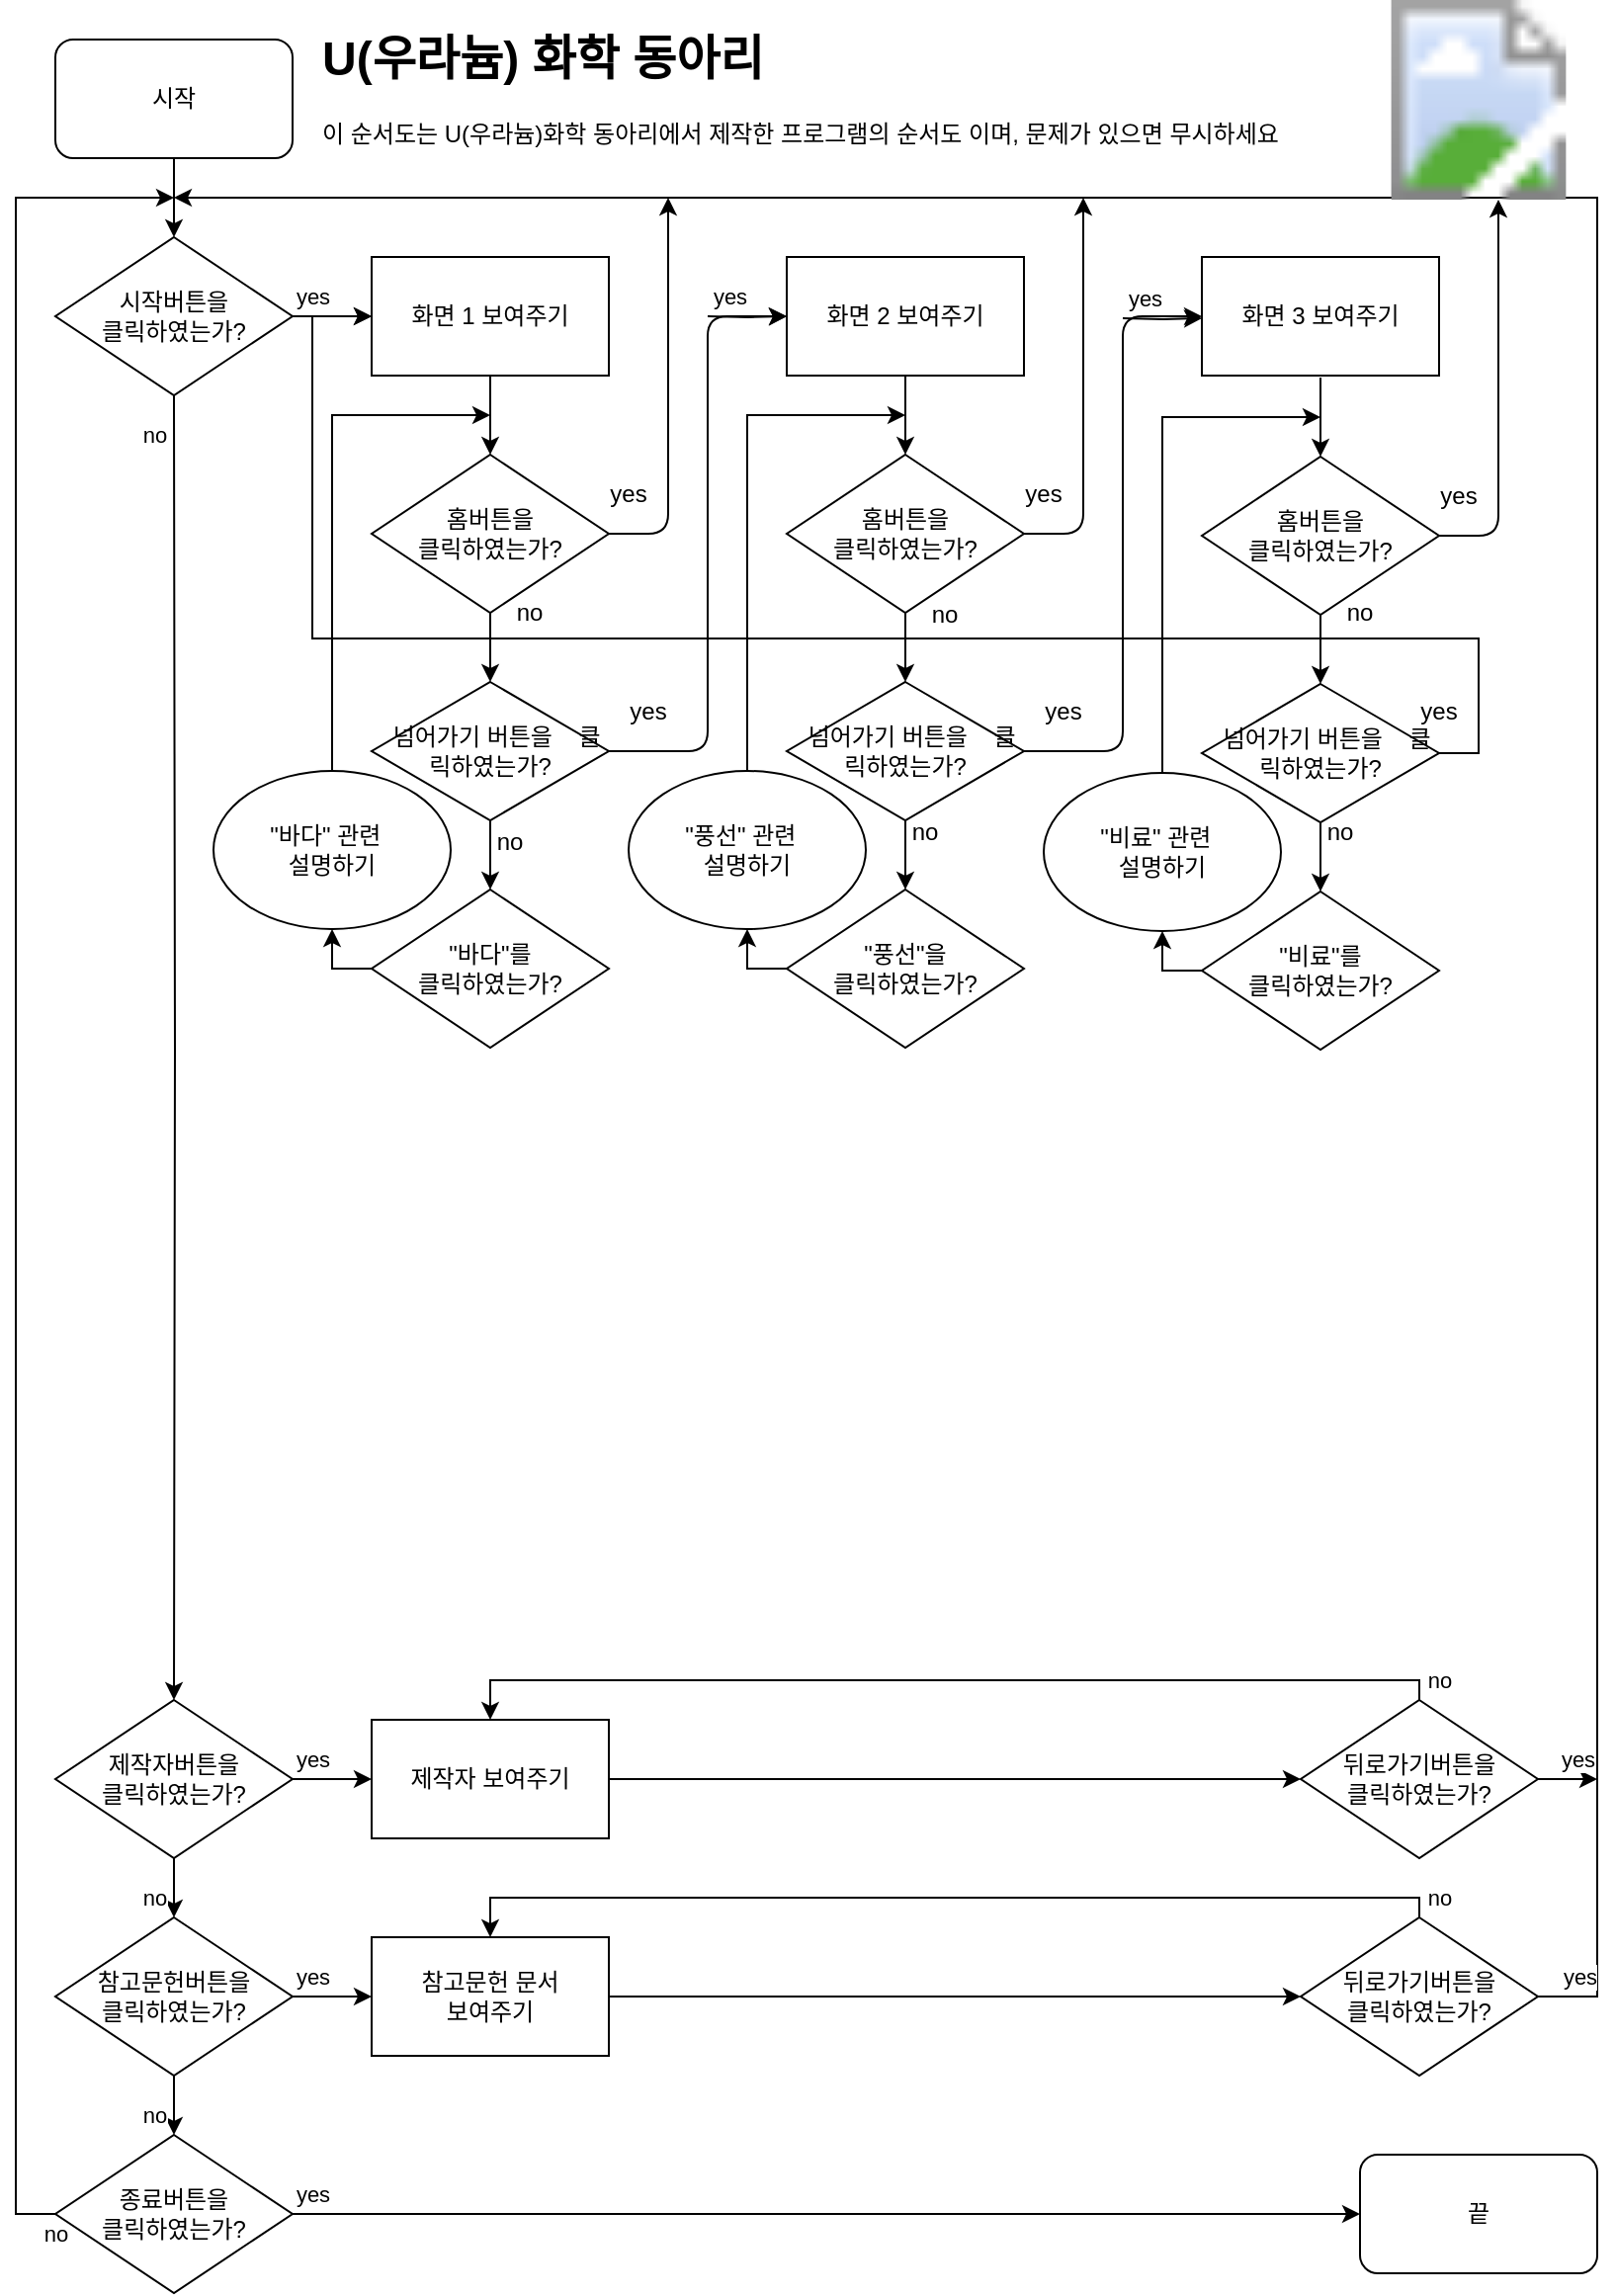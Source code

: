 <mxfile type="device" version="12.1.3" pages="1"><diagram name="Page-2" id="kQGQ4uH8GvvLK9f1g2TT"><mxGraphModel grid="1" shadow="0" math="0" pageHeight="1169" pageWidth="827" pageScale="1" page="1" fold="1" arrows="1" connect="1" tooltips="1" guides="1" gridSize="10" dy="556" dx="1024"><root><mxCell id="RVylFyUHIWJLCj3g-BGD-0" /><mxCell id="RVylFyUHIWJLCj3g-BGD-1" parent="RVylFyUHIWJLCj3g-BGD-0" /><mxCell id="FyN53RhaLU9EqQz4K_20-3" parent="RVylFyUHIWJLCj3g-BGD-1" edge="1" target="FyN53RhaLU9EqQz4K_20-1" source="FyN53RhaLU9EqQz4K_20-0" style="edgeStyle=orthogonalEdgeStyle;rounded=0;orthogonalLoop=1;jettySize=auto;html=1;exitX=0.5;exitY=1;exitDx=0;exitDy=0;entryX=0.5;entryY=0;entryDx=0;entryDy=0;"><mxGeometry as="geometry" relative="1" /></mxCell><mxCell value="시작" id="FyN53RhaLU9EqQz4K_20-0" parent="RVylFyUHIWJLCj3g-BGD-1" style="rounded=1;whiteSpace=wrap;html=1;" vertex="1"><mxGeometry as="geometry" height="60" width="120" y="20" x="30" /></mxCell><mxCell value="yes" id="FyN53RhaLU9EqQz4K_20-12" parent="RVylFyUHIWJLCj3g-BGD-1" edge="1" source="FyN53RhaLU9EqQz4K_20-1" style="edgeStyle=orthogonalEdgeStyle;rounded=0;orthogonalLoop=1;jettySize=auto;html=1;exitX=1;exitY=0.5;exitDx=0;exitDy=0;"><mxGeometry as="geometry" relative="1" y="10" x="-0.5"><mxPoint as="targetPoint" y="160" x="190" /><mxPoint as="offset" /></mxGeometry></mxCell><mxCell value="시작버튼을 &lt;br&gt;클릭하였는가?" id="FyN53RhaLU9EqQz4K_20-1" parent="RVylFyUHIWJLCj3g-BGD-1" style="rhombus;whiteSpace=wrap;html=1;" vertex="1"><mxGeometry as="geometry" height="80" width="120" y="120" x="30" /></mxCell><mxCell value="no" id="FyN53RhaLU9EqQz4K_20-4" parent="RVylFyUHIWJLCj3g-BGD-1" edge="1" target="FyN53RhaLU9EqQz4K_20-5" style="edgeStyle=orthogonalEdgeStyle;rounded=0;orthogonalLoop=1;jettySize=auto;html=1;entryX=0.5;entryY=0;entryDx=0;entryDy=0;"><mxGeometry as="geometry" relative="1" y="-10" x="-0.939"><mxPoint as="sourcePoint" y="200" x="90" /><mxPoint as="offset" /></mxGeometry></mxCell><mxCell value="제작자버튼을 &lt;br&gt;클릭하였는가?" id="FyN53RhaLU9EqQz4K_20-5" parent="RVylFyUHIWJLCj3g-BGD-1" style="rhombus;whiteSpace=wrap;html=1;" vertex="1"><mxGeometry as="geometry" height="80" width="120" y="860" x="30" /></mxCell><mxCell value="no" id="FyN53RhaLU9EqQz4K_20-6" parent="RVylFyUHIWJLCj3g-BGD-1" edge="1" target="FyN53RhaLU9EqQz4K_20-7" style="edgeStyle=orthogonalEdgeStyle;rounded=0;orthogonalLoop=1;jettySize=auto;html=1;exitX=0.5;exitY=1;exitDx=0;exitDy=0;entryX=0.5;entryY=0;entryDx=0;entryDy=0;"><mxGeometry as="geometry" relative="1" y="-10" x="0.333"><mxPoint as="sourcePoint" y="940" x="90" /><mxPoint as="offset" /></mxGeometry></mxCell><mxCell value="참고문헌버튼을 &lt;br&gt;클릭하였는가?" id="FyN53RhaLU9EqQz4K_20-7" parent="RVylFyUHIWJLCj3g-BGD-1" style="rhombus;whiteSpace=wrap;html=1;" vertex="1"><mxGeometry as="geometry" height="80" width="120" y="970" x="30" /></mxCell><mxCell value="yes" id="FyN53RhaLU9EqQz4K_20-14" parent="RVylFyUHIWJLCj3g-BGD-1" edge="1" source="FyN53RhaLU9EqQz4K_20-5" style="edgeStyle=orthogonalEdgeStyle;rounded=0;orthogonalLoop=1;jettySize=auto;html=1;exitX=1;exitY=0.5;exitDx=0;exitDy=0;"><mxGeometry as="geometry" relative="1" y="10" x="-0.5"><mxPoint as="targetPoint" y="900" x="190" /><mxPoint as="sourcePoint" y="800" x="160" /><mxPoint as="offset" /></mxGeometry></mxCell><mxCell value="yes" id="FyN53RhaLU9EqQz4K_20-15" parent="RVylFyUHIWJLCj3g-BGD-1" edge="1" source="FyN53RhaLU9EqQz4K_20-7" style="edgeStyle=orthogonalEdgeStyle;rounded=0;orthogonalLoop=1;jettySize=auto;html=1;exitX=1;exitY=0.5;exitDx=0;exitDy=0;"><mxGeometry as="geometry" relative="1" y="10" x="-0.5"><mxPoint as="targetPoint" y="1010" x="190" /><mxPoint as="sourcePoint" y="810" x="170" /><mxPoint as="offset" /></mxGeometry></mxCell><mxCell id="pWhzRhMlFrlkzoWiSeOW-1" parent="RVylFyUHIWJLCj3g-BGD-1" edge="1" target="FyN53RhaLU9EqQz4K_20-22" source="FyN53RhaLU9EqQz4K_20-17" style="edgeStyle=orthogonalEdgeStyle;rounded=0;orthogonalLoop=1;jettySize=auto;html=1;entryX=0;entryY=0.5;entryDx=0;entryDy=0;"><mxGeometry as="geometry" relative="1" /></mxCell><mxCell value="참고문헌 문서&lt;br&gt;보여주기" id="FyN53RhaLU9EqQz4K_20-17" parent="RVylFyUHIWJLCj3g-BGD-1" style="rounded=0;whiteSpace=wrap;html=1;" vertex="1"><mxGeometry as="geometry" height="60" width="120" y="980" x="190" /></mxCell><mxCell value="화면 1 보여주기" id="FyN53RhaLU9EqQz4K_20-18" parent="RVylFyUHIWJLCj3g-BGD-1" style="rounded=0;whiteSpace=wrap;html=1;" vertex="1"><mxGeometry as="geometry" height="60" width="120" y="130" x="190" /></mxCell><mxCell id="pWhzRhMlFrlkzoWiSeOW-0" parent="RVylFyUHIWJLCj3g-BGD-1" edge="1" target="FyN53RhaLU9EqQz4K_20-21" source="FyN53RhaLU9EqQz4K_20-19" style="edgeStyle=orthogonalEdgeStyle;rounded=0;orthogonalLoop=1;jettySize=auto;html=1;entryX=0;entryY=0.5;entryDx=0;entryDy=0;"><mxGeometry as="geometry" relative="1" /></mxCell><mxCell value="제작자 보여주기" id="FyN53RhaLU9EqQz4K_20-19" parent="RVylFyUHIWJLCj3g-BGD-1" style="rounded=0;whiteSpace=wrap;html=1;" vertex="1"><mxGeometry as="geometry" height="60" width="120" y="870" x="190" /></mxCell><mxCell id="0BNXs-a4HFC_3JXyn7yZ-28" parent="RVylFyUHIWJLCj3g-BGD-1" edge="1" source="FyN53RhaLU9EqQz4K_20-20" style="edgeStyle=orthogonalEdgeStyle;rounded=0;orthogonalLoop=1;jettySize=auto;html=1;exitX=0.5;exitY=1;exitDx=0;exitDy=0;"><mxGeometry as="geometry" relative="1"><mxPoint as="targetPoint" y="450" x="250" /></mxGeometry></mxCell><mxCell value="&lt;p&gt;&amp;nbsp; 넘어가기 버튼을&amp;nbsp;&amp;nbsp; &amp;nbsp;클릭하였는가?&lt;/p&gt;" id="FyN53RhaLU9EqQz4K_20-20" parent="RVylFyUHIWJLCj3g-BGD-1" style="rhombus;whiteSpace=wrap;html=1;" vertex="1"><mxGeometry as="geometry" height="70" width="120" y="345" x="190" /></mxCell><mxCell value="yes" id="FyN53RhaLU9EqQz4K_20-38" parent="RVylFyUHIWJLCj3g-BGD-1" edge="1" source="FyN53RhaLU9EqQz4K_20-21" style="edgeStyle=orthogonalEdgeStyle;rounded=0;orthogonalLoop=1;jettySize=auto;html=1;"><mxGeometry as="geometry" relative="1" y="10" x="0.319"><mxPoint as="targetPoint" y="900" x="810" /><Array as="points"><mxPoint y="900" x="810" /></Array><mxPoint as="offset" /></mxGeometry></mxCell><mxCell value="no" id="pWhzRhMlFrlkzoWiSeOW-3" parent="RVylFyUHIWJLCj3g-BGD-1" edge="1" target="FyN53RhaLU9EqQz4K_20-19" source="FyN53RhaLU9EqQz4K_20-21" style="edgeStyle=orthogonalEdgeStyle;rounded=0;orthogonalLoop=1;jettySize=auto;html=1;entryX=0.5;entryY=0;entryDx=0;entryDy=0;"><mxGeometry as="geometry" relative="1" y="-10" x="-0.96"><Array as="points"><mxPoint y="850" x="720" /><mxPoint y="850" x="250" /></Array><mxPoint as="offset" y="10" x="10" /></mxGeometry></mxCell><mxCell value="뒤로가기버튼을&lt;br&gt;클릭하였는가?" id="FyN53RhaLU9EqQz4K_20-21" parent="RVylFyUHIWJLCj3g-BGD-1" style="rhombus;whiteSpace=wrap;html=1;" vertex="1"><mxGeometry as="geometry" height="80" width="120" y="860" x="660" /></mxCell><mxCell value="yes" id="FyN53RhaLU9EqQz4K_20-40" parent="RVylFyUHIWJLCj3g-BGD-1" edge="1" source="FyN53RhaLU9EqQz4K_20-22" style="edgeStyle=orthogonalEdgeStyle;orthogonalLoop=1;jettySize=auto;html=1;strokeColor=#000000;rounded=0;endArrow=classic;endFill=1;"><mxGeometry as="geometry" relative="1" y="10" x="-0.975"><mxPoint as="targetPoint" y="100" x="90" /><Array as="points"><mxPoint y="1010" x="810" /><mxPoint y="100" x="810" /><mxPoint y="100" x="90" /></Array><mxPoint as="offset" /></mxGeometry></mxCell><mxCell value="no" id="pWhzRhMlFrlkzoWiSeOW-2" parent="RVylFyUHIWJLCj3g-BGD-1" edge="1" target="FyN53RhaLU9EqQz4K_20-17" source="FyN53RhaLU9EqQz4K_20-22" style="edgeStyle=orthogonalEdgeStyle;rounded=0;orthogonalLoop=1;jettySize=auto;html=1;entryX=0.5;entryY=0;entryDx=0;entryDy=0;"><mxGeometry as="geometry" relative="1" y="-10" x="-0.96"><Array as="points"><mxPoint y="960" x="720" /><mxPoint y="960" x="250" /></Array><mxPoint as="offset" y="10" x="10" /></mxGeometry></mxCell><mxCell value="뒤로가기버튼을&lt;br&gt;클릭하였는가?" id="FyN53RhaLU9EqQz4K_20-22" parent="RVylFyUHIWJLCj3g-BGD-1" style="rhombus;whiteSpace=wrap;html=1;" vertex="1"><mxGeometry as="geometry" height="80" width="120" y="970" x="660" /></mxCell><mxCell value="no" id="FyN53RhaLU9EqQz4K_20-27" parent="RVylFyUHIWJLCj3g-BGD-1" edge="1" target="FyN53RhaLU9EqQz4K_20-28" style="edgeStyle=orthogonalEdgeStyle;rounded=0;orthogonalLoop=1;jettySize=auto;html=1;exitX=0.5;exitY=1;exitDx=0;exitDy=0;entryX=0.5;entryY=0;entryDx=0;entryDy=0;"><mxGeometry as="geometry" relative="1" y="-10" x="0.333"><mxPoint as="sourcePoint" y="1050" x="90" /><mxPoint as="offset" /></mxGeometry></mxCell><mxCell value="no" id="FyN53RhaLU9EqQz4K_20-35" parent="RVylFyUHIWJLCj3g-BGD-1" edge="1" source="FyN53RhaLU9EqQz4K_20-28" style="edgeStyle=orthogonalEdgeStyle;rounded=0;orthogonalLoop=1;jettySize=auto;html=1;exitX=0;exitY=0.5;exitDx=0;exitDy=0;"><mxGeometry as="geometry" relative="1" y="-1030" x="0.893"><mxPoint as="targetPoint" y="100" x="90" /><Array as="points"><mxPoint y="1120" x="10" /><mxPoint y="100" x="10" /></Array><mxPoint as="offset" /><mxPoint as="sourcePoint" y="1110" x="30" /></mxGeometry></mxCell><mxCell value="종료버튼을 &lt;br&gt;클릭하였는가?" id="FyN53RhaLU9EqQz4K_20-28" parent="RVylFyUHIWJLCj3g-BGD-1" style="rhombus;whiteSpace=wrap;html=1;" vertex="1"><mxGeometry as="geometry" height="80" width="120" y="1080" x="30" /></mxCell><mxCell value="yes" id="FyN53RhaLU9EqQz4K_20-29" parent="RVylFyUHIWJLCj3g-BGD-1" edge="1" target="FyN53RhaLU9EqQz4K_20-36" style="edgeStyle=orthogonalEdgeStyle;rounded=0;orthogonalLoop=1;jettySize=auto;html=1;entryX=0;entryY=0.5;entryDx=0;entryDy=0;"><mxGeometry as="geometry" relative="1" y="10" x="-0.964"><mxPoint as="targetPoint" y="1190" x="90" /><mxPoint as="sourcePoint" y="1120" x="150" /><mxPoint as="offset" /><Array as="points"><mxPoint y="1120" x="410" /><mxPoint y="1120" x="410" /></Array></mxGeometry></mxCell><mxCell value="끝" id="FyN53RhaLU9EqQz4K_20-36" parent="RVylFyUHIWJLCj3g-BGD-1" style="rounded=1;whiteSpace=wrap;html=1;" vertex="1"><mxGeometry as="geometry" height="60" width="120" y="1090" x="690" /></mxCell><mxCell value="&lt;h1&gt;U(우라늄) 화학 동아리&lt;/h1&gt;&lt;div&gt;이 순서도는 U(우라늄)화학 동아리에서 제작한 프로그램의 순서도 이며, 문제가 있으면 무시하세요&lt;/div&gt;" id="pWhzRhMlFrlkzoWiSeOW-5" parent="RVylFyUHIWJLCj3g-BGD-1" style="text;html=1;strokeColor=none;fillColor=none;spacing=5;spacingTop=-20;whiteSpace=wrap;overflow=hidden;rounded=0;" vertex="1"><mxGeometry as="geometry" height="80" width="560" y="10" x="160" /></mxCell><UserObject id="pWhzRhMlFrlkzoWiSeOW-9" label=""><mxCell parent="RVylFyUHIWJLCj3g-BGD-1" style="shape=image;html=1;verticalLabelPosition=bottom;labelBackgroundColor=#ffffff;verticalAlign=top;imageAspect=1;aspect=fixed;image=https://upload.wikimedia.org/wikipedia/commons/thumb/4/40/Electron_shell_092_Uranium_-_no_label.svg/2000px-Electron_shell_092_Uranium_-_no_label.svg.png;" vertex="1"><mxGeometry as="geometry" height="101" width="101" x="699.5" /></mxCell></UserObject><mxCell value="&lt;p&gt;&amp;nbsp;&amp;nbsp;&amp;nbsp;&amp;nbsp; &amp;nbsp;&amp;nbsp;&amp;nbsp;&amp;nbsp; 홈버튼을&amp;nbsp;&amp;nbsp;&amp;nbsp;&amp;nbsp;&amp;nbsp;&amp;nbsp;&amp;nbsp;&amp;nbsp;&amp;nbsp;&amp;nbsp; 클릭하였는가?&lt;/p&gt;&lt;p&gt;&lt;/p&gt;" id="0BNXs-a4HFC_3JXyn7yZ-3" parent="RVylFyUHIWJLCj3g-BGD-1" style="rhombus;whiteSpace=wrap;html=1;" vertex="1"><mxGeometry as="geometry" height="80" width="120" y="230" x="190" /></mxCell><mxCell value="" id="0BNXs-a4HFC_3JXyn7yZ-5" parent="RVylFyUHIWJLCj3g-BGD-1" edge="1" target="0BNXs-a4HFC_3JXyn7yZ-3" source="FyN53RhaLU9EqQz4K_20-18" style="endArrow=classic;html=1;exitX=0.5;exitY=1;exitDx=0;exitDy=0;"><mxGeometry as="geometry" height="50" width="50" relative="1"><mxPoint as="sourcePoint" y="240" x="230" /><mxPoint as="targetPoint" y="190" x="280" /></mxGeometry></mxCell><mxCell value="" id="0BNXs-a4HFC_3JXyn7yZ-7" parent="RVylFyUHIWJLCj3g-BGD-1" edge="1" source="0BNXs-a4HFC_3JXyn7yZ-3" style="endArrow=classic;html=1;exitX=1;exitY=0.5;exitDx=0;exitDy=0;"><mxGeometry as="geometry" height="50" width="50" relative="1"><mxPoint as="sourcePoint" y="380" x="240" /><mxPoint as="targetPoint" y="100" x="340" /><Array as="points"><mxPoint y="270" x="340" /></Array></mxGeometry></mxCell><mxCell value="yes" id="0BNXs-a4HFC_3JXyn7yZ-10" parent="RVylFyUHIWJLCj3g-BGD-1" style="text;html=1;strokeColor=none;fillColor=none;align=center;verticalAlign=middle;whiteSpace=wrap;rounded=0;" vertex="1"><mxGeometry as="geometry" height="20" width="40" y="240" x="300" /></mxCell><mxCell value="" id="0BNXs-a4HFC_3JXyn7yZ-11" parent="RVylFyUHIWJLCj3g-BGD-1" edge="1" target="FyN53RhaLU9EqQz4K_20-20" source="0BNXs-a4HFC_3JXyn7yZ-3" style="endArrow=classic;html=1;exitX=0.5;exitY=1;exitDx=0;exitDy=0;entryX=0.5;entryY=0;entryDx=0;entryDy=0;"><mxGeometry as="geometry" height="50" width="50" relative="1"><mxPoint as="sourcePoint" y="360" x="230" /><mxPoint as="targetPoint" y="340" x="260" /></mxGeometry></mxCell><mxCell id="0BNXs-a4HFC_3JXyn7yZ-17" parent="RVylFyUHIWJLCj3g-BGD-1" edge="1" target="0BNXs-a4HFC_3JXyn7yZ-16" source="0BNXs-a4HFC_3JXyn7yZ-13" style="edgeStyle=orthogonalEdgeStyle;rounded=0;orthogonalLoop=1;jettySize=auto;html=1;exitX=0;exitY=0.5;exitDx=0;exitDy=0;entryX=0.5;entryY=1;entryDx=0;entryDy=0;"><mxGeometry as="geometry" relative="1" /></mxCell><mxCell value="&amp;nbsp;&amp;nbsp;&amp;nbsp;&amp;nbsp;&amp;nbsp;&amp;nbsp;&amp;nbsp; &amp;nbsp;&amp;nbsp;&quot;바다&quot;를&amp;nbsp;&amp;nbsp;&amp;nbsp;&amp;nbsp; &amp;nbsp;&amp;nbsp;&amp;nbsp;&amp;nbsp;&amp;nbsp; 클릭하였는가?" id="0BNXs-a4HFC_3JXyn7yZ-13" parent="RVylFyUHIWJLCj3g-BGD-1" style="rhombus;whiteSpace=wrap;html=1;" vertex="1"><mxGeometry as="geometry" height="80" width="120" y="450" x="190" /></mxCell><mxCell id="0BNXs-a4HFC_3JXyn7yZ-19" parent="RVylFyUHIWJLCj3g-BGD-1" edge="1" source="0BNXs-a4HFC_3JXyn7yZ-16" style="edgeStyle=orthogonalEdgeStyle;rounded=0;orthogonalLoop=1;jettySize=auto;html=1;exitX=0.5;exitY=0;exitDx=0;exitDy=0;"><mxGeometry as="geometry" relative="1"><mxPoint as="targetPoint" y="210" x="250" /><Array as="points"><mxPoint y="210" x="170" /></Array></mxGeometry></mxCell><mxCell value="&lt;p&gt;&amp;nbsp;&amp;nbsp;&amp;nbsp;&amp;nbsp;&amp;nbsp;&amp;nbsp; &quot;바다&quot; 관련&amp;nbsp;&amp;nbsp;&amp;nbsp;&amp;nbsp;&amp;nbsp;&amp;nbsp;&amp;nbsp;&amp;nbsp;&amp;nbsp; 설명하기&lt;/p&gt;" id="0BNXs-a4HFC_3JXyn7yZ-16" parent="RVylFyUHIWJLCj3g-BGD-1" style="ellipse;whiteSpace=wrap;html=1;" vertex="1"><mxGeometry as="geometry" height="80" width="120" y="390" x="110" /></mxCell><mxCell value="yes" id="0BNXs-a4HFC_3JXyn7yZ-18" parent="RVylFyUHIWJLCj3g-BGD-1" style="text;html=1;strokeColor=none;fillColor=none;align=center;verticalAlign=middle;whiteSpace=wrap;rounded=0;" vertex="1"><mxGeometry as="geometry" height="20" width="40" y="350" x="310" /></mxCell><mxCell value="" id="0BNXs-a4HFC_3JXyn7yZ-23" parent="RVylFyUHIWJLCj3g-BGD-1" edge="1" source="FyN53RhaLU9EqQz4K_20-20" style="endArrow=classic;html=1;exitX=1;exitY=0.5;exitDx=0;exitDy=0;"><mxGeometry as="geometry" height="50" width="50" relative="1"><mxPoint as="sourcePoint" y="380" x="360" /><mxPoint as="targetPoint" y="160" x="400" /><Array as="points"><mxPoint y="380" x="360" /><mxPoint y="160" x="360" /></Array></mxGeometry></mxCell><mxCell value="화면 2 보여주기" id="0BNXs-a4HFC_3JXyn7yZ-24" parent="RVylFyUHIWJLCj3g-BGD-1" style="rounded=0;whiteSpace=wrap;html=1;" vertex="1"><mxGeometry as="geometry" height="60" width="120" y="130" x="400" /></mxCell><mxCell value="yes" id="0BNXs-a4HFC_3JXyn7yZ-29" parent="RVylFyUHIWJLCj3g-BGD-1" edge="1" style="edgeStyle=orthogonalEdgeStyle;rounded=0;orthogonalLoop=1;jettySize=auto;html=1;exitX=1;exitY=0.5;exitDx=0;exitDy=0;"><mxGeometry as="geometry" relative="1" y="10" x="-0.5"><mxPoint as="targetPoint" y="160" x="400" /><mxPoint as="offset" /><mxPoint as="sourcePoint" y="160" x="360" /></mxGeometry></mxCell><mxCell id="0BNXs-a4HFC_3JXyn7yZ-31" parent="RVylFyUHIWJLCj3g-BGD-1" edge="1" source="0BNXs-a4HFC_3JXyn7yZ-32" style="edgeStyle=orthogonalEdgeStyle;rounded=0;orthogonalLoop=1;jettySize=auto;html=1;exitX=0.5;exitY=1;exitDx=0;exitDy=0;"><mxGeometry as="geometry" relative="1"><mxPoint as="targetPoint" y="450" x="460" /></mxGeometry></mxCell><mxCell value="&lt;p&gt;&amp;nbsp; 넘어가기 버튼을&amp;nbsp;&amp;nbsp; &amp;nbsp;클릭하였는가?&lt;/p&gt;" id="0BNXs-a4HFC_3JXyn7yZ-32" parent="RVylFyUHIWJLCj3g-BGD-1" style="rhombus;whiteSpace=wrap;html=1;" vertex="1"><mxGeometry as="geometry" height="70" width="120" y="345" x="400" /></mxCell><mxCell value="&lt;p&gt;&amp;nbsp;&amp;nbsp;&amp;nbsp;&amp;nbsp; &amp;nbsp;&amp;nbsp;&amp;nbsp;&amp;nbsp; 홈버튼을&amp;nbsp;&amp;nbsp;&amp;nbsp;&amp;nbsp;&amp;nbsp;&amp;nbsp;&amp;nbsp;&amp;nbsp;&amp;nbsp;&amp;nbsp; 클릭하였는가?&lt;/p&gt;&lt;p&gt;&lt;/p&gt;" id="0BNXs-a4HFC_3JXyn7yZ-33" parent="RVylFyUHIWJLCj3g-BGD-1" style="rhombus;whiteSpace=wrap;html=1;" vertex="1"><mxGeometry as="geometry" height="80" width="120" y="230" x="400" /></mxCell><mxCell value="" id="0BNXs-a4HFC_3JXyn7yZ-34" parent="RVylFyUHIWJLCj3g-BGD-1" edge="1" target="0BNXs-a4HFC_3JXyn7yZ-33" style="endArrow=classic;html=1;exitX=0.5;exitY=1;exitDx=0;exitDy=0;"><mxGeometry as="geometry" height="50" width="50" relative="1"><mxPoint as="sourcePoint" y="190" x="460" /><mxPoint as="targetPoint" y="190" x="490" /></mxGeometry></mxCell><mxCell value="" id="0BNXs-a4HFC_3JXyn7yZ-35" parent="RVylFyUHIWJLCj3g-BGD-1" edge="1" source="0BNXs-a4HFC_3JXyn7yZ-33" style="endArrow=classic;html=1;exitX=1;exitY=0.5;exitDx=0;exitDy=0;"><mxGeometry as="geometry" height="50" width="50" relative="1"><mxPoint as="sourcePoint" y="380" x="450" /><mxPoint as="targetPoint" y="100" x="550" /><Array as="points"><mxPoint y="270" x="550" /></Array></mxGeometry></mxCell><mxCell value="yes" id="0BNXs-a4HFC_3JXyn7yZ-36" parent="RVylFyUHIWJLCj3g-BGD-1" style="text;html=1;strokeColor=none;fillColor=none;align=center;verticalAlign=middle;whiteSpace=wrap;rounded=0;" vertex="1"><mxGeometry as="geometry" height="20" width="40" y="240" x="510" /></mxCell><mxCell value="" id="0BNXs-a4HFC_3JXyn7yZ-37" parent="RVylFyUHIWJLCj3g-BGD-1" edge="1" target="0BNXs-a4HFC_3JXyn7yZ-32" source="0BNXs-a4HFC_3JXyn7yZ-33" style="endArrow=classic;html=1;exitX=0.5;exitY=1;exitDx=0;exitDy=0;entryX=0.5;entryY=0;entryDx=0;entryDy=0;"><mxGeometry as="geometry" height="50" width="50" relative="1"><mxPoint as="sourcePoint" y="360" x="440" /><mxPoint as="targetPoint" y="340" x="470" /></mxGeometry></mxCell><mxCell id="0BNXs-a4HFC_3JXyn7yZ-38" parent="RVylFyUHIWJLCj3g-BGD-1" edge="1" target="0BNXs-a4HFC_3JXyn7yZ-41" source="0BNXs-a4HFC_3JXyn7yZ-39" style="edgeStyle=orthogonalEdgeStyle;rounded=0;orthogonalLoop=1;jettySize=auto;html=1;exitX=0;exitY=0.5;exitDx=0;exitDy=0;entryX=0.5;entryY=1;entryDx=0;entryDy=0;"><mxGeometry as="geometry" relative="1" /></mxCell><mxCell value="&amp;nbsp;&amp;nbsp;&amp;nbsp;&amp;nbsp;&amp;nbsp;&amp;nbsp;&amp;nbsp; &amp;nbsp;&amp;nbsp;&quot;풍선&quot;을&amp;nbsp;&amp;nbsp;&amp;nbsp;&amp;nbsp;&amp;nbsp;&amp;nbsp;&amp;nbsp;&amp;nbsp;&amp;nbsp;&amp;nbsp; 클릭하였는가?" id="0BNXs-a4HFC_3JXyn7yZ-39" parent="RVylFyUHIWJLCj3g-BGD-1" style="rhombus;whiteSpace=wrap;html=1;" vertex="1"><mxGeometry as="geometry" height="80" width="120" y="450" x="400" /></mxCell><mxCell id="0BNXs-a4HFC_3JXyn7yZ-40" parent="RVylFyUHIWJLCj3g-BGD-1" edge="1" source="0BNXs-a4HFC_3JXyn7yZ-41" style="edgeStyle=orthogonalEdgeStyle;rounded=0;orthogonalLoop=1;jettySize=auto;html=1;exitX=0.5;exitY=0;exitDx=0;exitDy=0;"><mxGeometry as="geometry" relative="1"><mxPoint as="targetPoint" y="210" x="460" /><Array as="points"><mxPoint y="210" x="380" /></Array></mxGeometry></mxCell><mxCell value="&lt;p&gt;&amp;nbsp;&amp;nbsp;&amp;nbsp;&amp;nbsp;&amp;nbsp;&amp;nbsp; &quot;풍선&quot; 관련&amp;nbsp;&amp;nbsp;&amp;nbsp;&amp;nbsp;&amp;nbsp;&amp;nbsp;&amp;nbsp;&amp;nbsp;&amp;nbsp; 설명하기&lt;/p&gt;" id="0BNXs-a4HFC_3JXyn7yZ-41" parent="RVylFyUHIWJLCj3g-BGD-1" style="ellipse;whiteSpace=wrap;html=1;" vertex="1"><mxGeometry as="geometry" height="80" width="120" y="390" x="320" /></mxCell><mxCell value="yes" id="0BNXs-a4HFC_3JXyn7yZ-42" parent="RVylFyUHIWJLCj3g-BGD-1" style="text;html=1;strokeColor=none;fillColor=none;align=center;verticalAlign=middle;whiteSpace=wrap;rounded=0;" vertex="1"><mxGeometry as="geometry" height="20" width="40" y="350" x="520" /></mxCell><mxCell value="" id="0BNXs-a4HFC_3JXyn7yZ-43" parent="RVylFyUHIWJLCj3g-BGD-1" edge="1" source="0BNXs-a4HFC_3JXyn7yZ-32" style="endArrow=classic;html=1;exitX=1;exitY=0.5;exitDx=0;exitDy=0;"><mxGeometry as="geometry" height="50" width="50" relative="1"><mxPoint as="sourcePoint" y="380" x="570" /><mxPoint as="targetPoint" y="160" x="610" /><Array as="points"><mxPoint y="380" x="570" /><mxPoint y="160" x="570" /></Array></mxGeometry></mxCell><mxCell value="화면&amp;nbsp;3 보여주기" id="0BNXs-a4HFC_3JXyn7yZ-44" parent="RVylFyUHIWJLCj3g-BGD-1" style="rounded=0;whiteSpace=wrap;html=1;" vertex="1"><mxGeometry as="geometry" height="60" width="120" y="130" x="610" /></mxCell><mxCell value="yes" id="0BNXs-a4HFC_3JXyn7yZ-45" parent="RVylFyUHIWJLCj3g-BGD-1" edge="1" style="edgeStyle=orthogonalEdgeStyle;rounded=0;orthogonalLoop=1;jettySize=auto;html=1;exitX=1;exitY=0.5;exitDx=0;exitDy=0;"><mxGeometry as="geometry" relative="1" y="10" x="-0.5"><mxPoint as="targetPoint" y="161" x="610" /><mxPoint as="offset" /><mxPoint as="sourcePoint" y="161" x="570" /></mxGeometry></mxCell><mxCell id="0BNXs-a4HFC_3JXyn7yZ-47" parent="RVylFyUHIWJLCj3g-BGD-1" edge="1" source="0BNXs-a4HFC_3JXyn7yZ-48" style="edgeStyle=orthogonalEdgeStyle;rounded=0;orthogonalLoop=1;jettySize=auto;html=1;exitX=0.5;exitY=1;exitDx=0;exitDy=0;"><mxGeometry as="geometry" relative="1"><mxPoint as="targetPoint" y="451" x="670" /></mxGeometry></mxCell><mxCell id="0BNXs-a4HFC_3JXyn7yZ-61" parent="RVylFyUHIWJLCj3g-BGD-1" edge="1" target="FyN53RhaLU9EqQz4K_20-18" source="0BNXs-a4HFC_3JXyn7yZ-48" style="edgeStyle=orthogonalEdgeStyle;rounded=0;orthogonalLoop=1;jettySize=auto;html=1;exitX=1;exitY=0.5;exitDx=0;exitDy=0;entryX=0;entryY=0.5;entryDx=0;entryDy=0;"><mxGeometry as="geometry" relative="1"><mxPoint as="targetPoint" y="180" x="180" /><Array as="points"><mxPoint y="381" x="750" /><mxPoint y="323" x="750" /><mxPoint y="323" x="160" /><mxPoint y="160" x="160" /></Array></mxGeometry></mxCell><mxCell value="&lt;p&gt;&amp;nbsp; 넘어가기 버튼을&amp;nbsp;&amp;nbsp; &amp;nbsp;클릭하였는가?&lt;/p&gt;" id="0BNXs-a4HFC_3JXyn7yZ-48" parent="RVylFyUHIWJLCj3g-BGD-1" style="rhombus;whiteSpace=wrap;html=1;" vertex="1"><mxGeometry as="geometry" height="70" width="120" y="346" x="610" /></mxCell><mxCell value="&lt;p&gt;&amp;nbsp;&amp;nbsp;&amp;nbsp;&amp;nbsp; &amp;nbsp;&amp;nbsp;&amp;nbsp;&amp;nbsp; 홈버튼을&amp;nbsp;&amp;nbsp;&amp;nbsp;&amp;nbsp;&amp;nbsp;&amp;nbsp;&amp;nbsp;&amp;nbsp;&amp;nbsp;&amp;nbsp; 클릭하였는가?&lt;/p&gt;&lt;p&gt;&lt;/p&gt;" id="0BNXs-a4HFC_3JXyn7yZ-49" parent="RVylFyUHIWJLCj3g-BGD-1" style="rhombus;whiteSpace=wrap;html=1;" vertex="1"><mxGeometry as="geometry" height="80" width="120" y="231" x="610" /></mxCell><mxCell value="" id="0BNXs-a4HFC_3JXyn7yZ-50" parent="RVylFyUHIWJLCj3g-BGD-1" edge="1" target="0BNXs-a4HFC_3JXyn7yZ-49" style="endArrow=classic;html=1;exitX=0.5;exitY=1;exitDx=0;exitDy=0;"><mxGeometry as="geometry" height="50" width="50" relative="1"><mxPoint as="sourcePoint" y="191" x="670" /><mxPoint as="targetPoint" y="191" x="700" /></mxGeometry></mxCell><mxCell value="" id="0BNXs-a4HFC_3JXyn7yZ-51" parent="RVylFyUHIWJLCj3g-BGD-1" edge="1" source="0BNXs-a4HFC_3JXyn7yZ-49" style="endArrow=classic;html=1;exitX=1;exitY=0.5;exitDx=0;exitDy=0;"><mxGeometry as="geometry" height="50" width="50" relative="1"><mxPoint as="sourcePoint" y="381" x="660" /><mxPoint as="targetPoint" y="101" x="760" /><Array as="points"><mxPoint y="271" x="760" /></Array></mxGeometry></mxCell><mxCell value="yes" id="0BNXs-a4HFC_3JXyn7yZ-52" parent="RVylFyUHIWJLCj3g-BGD-1" style="text;html=1;strokeColor=none;fillColor=none;align=center;verticalAlign=middle;whiteSpace=wrap;rounded=0;" vertex="1"><mxGeometry as="geometry" height="20" width="40" y="241" x="720" /></mxCell><mxCell value="" id="0BNXs-a4HFC_3JXyn7yZ-53" parent="RVylFyUHIWJLCj3g-BGD-1" edge="1" target="0BNXs-a4HFC_3JXyn7yZ-48" source="0BNXs-a4HFC_3JXyn7yZ-49" style="endArrow=classic;html=1;exitX=0.5;exitY=1;exitDx=0;exitDy=0;entryX=0.5;entryY=0;entryDx=0;entryDy=0;"><mxGeometry as="geometry" height="50" width="50" relative="1"><mxPoint as="sourcePoint" y="361" x="650" /><mxPoint as="targetPoint" y="341" x="680" /></mxGeometry></mxCell><mxCell id="0BNXs-a4HFC_3JXyn7yZ-54" parent="RVylFyUHIWJLCj3g-BGD-1" edge="1" target="0BNXs-a4HFC_3JXyn7yZ-57" source="0BNXs-a4HFC_3JXyn7yZ-55" style="edgeStyle=orthogonalEdgeStyle;rounded=0;orthogonalLoop=1;jettySize=auto;html=1;exitX=0;exitY=0.5;exitDx=0;exitDy=0;entryX=0.5;entryY=1;entryDx=0;entryDy=0;"><mxGeometry as="geometry" relative="1" /></mxCell><mxCell value="&amp;nbsp;&amp;nbsp;&amp;nbsp;&amp;nbsp;&amp;nbsp;&amp;nbsp;&amp;nbsp; &amp;nbsp;&amp;nbsp;&quot;비료&quot;를&amp;nbsp;&amp;nbsp;&amp;nbsp;&amp;nbsp; &amp;nbsp;&amp;nbsp;&amp;nbsp;&amp;nbsp;&amp;nbsp; 클릭하였는가?" id="0BNXs-a4HFC_3JXyn7yZ-55" parent="RVylFyUHIWJLCj3g-BGD-1" style="rhombus;whiteSpace=wrap;html=1;" vertex="1"><mxGeometry as="geometry" height="80" width="120" y="451" x="610" /></mxCell><mxCell id="0BNXs-a4HFC_3JXyn7yZ-56" parent="RVylFyUHIWJLCj3g-BGD-1" edge="1" source="0BNXs-a4HFC_3JXyn7yZ-57" style="edgeStyle=orthogonalEdgeStyle;rounded=0;orthogonalLoop=1;jettySize=auto;html=1;exitX=0.5;exitY=0;exitDx=0;exitDy=0;"><mxGeometry as="geometry" relative="1"><mxPoint as="targetPoint" y="211" x="670" /><Array as="points"><mxPoint y="211" x="590" /></Array></mxGeometry></mxCell><mxCell value="&lt;p&gt;&amp;nbsp;&amp;nbsp;&amp;nbsp;&amp;nbsp;&amp;nbsp;&amp;nbsp; &quot;비료&quot; 관련&amp;nbsp;&amp;nbsp;&amp;nbsp;&amp;nbsp;&amp;nbsp;&amp;nbsp;&amp;nbsp;&amp;nbsp;&amp;nbsp; 설명하기&lt;/p&gt;" id="0BNXs-a4HFC_3JXyn7yZ-57" parent="RVylFyUHIWJLCj3g-BGD-1" style="ellipse;whiteSpace=wrap;html=1;" vertex="1"><mxGeometry as="geometry" height="80" width="120" y="391" x="530" /></mxCell><mxCell value="yes" id="0BNXs-a4HFC_3JXyn7yZ-58" parent="RVylFyUHIWJLCj3g-BGD-1" style="text;html=1;strokeColor=none;fillColor=none;align=center;verticalAlign=middle;whiteSpace=wrap;rounded=0;" vertex="1"><mxGeometry as="geometry" height="20" width="40" y="350" x="710" /></mxCell><mxCell value="no" id="0BNXs-a4HFC_3JXyn7yZ-62" parent="RVylFyUHIWJLCj3g-BGD-1" style="text;html=1;strokeColor=none;fillColor=none;align=center;verticalAlign=middle;whiteSpace=wrap;rounded=0;" vertex="1"><mxGeometry as="geometry" height="20" width="40" y="300" x="250" /></mxCell><mxCell value="no" id="0BNXs-a4HFC_3JXyn7yZ-63" parent="RVylFyUHIWJLCj3g-BGD-1" style="text;html=1;strokeColor=none;fillColor=none;align=center;verticalAlign=middle;whiteSpace=wrap;rounded=0;" vertex="1"><mxGeometry as="geometry" height="20" width="40" y="416" x="240" /></mxCell><mxCell value="no" id="0BNXs-a4HFC_3JXyn7yZ-64" parent="RVylFyUHIWJLCj3g-BGD-1" style="text;html=1;strokeColor=none;fillColor=none;align=center;verticalAlign=middle;whiteSpace=wrap;rounded=0;" vertex="1"><mxGeometry as="geometry" height="20" width="40" y="301" x="460" /></mxCell><mxCell value="no" id="0BNXs-a4HFC_3JXyn7yZ-65" parent="RVylFyUHIWJLCj3g-BGD-1" style="text;html=1;strokeColor=none;fillColor=none;align=center;verticalAlign=middle;whiteSpace=wrap;rounded=0;" vertex="1"><mxGeometry as="geometry" height="20" width="40" y="411" x="450" /></mxCell><mxCell value="no" id="0BNXs-a4HFC_3JXyn7yZ-66" parent="RVylFyUHIWJLCj3g-BGD-1" style="text;html=1;strokeColor=none;fillColor=none;align=center;verticalAlign=middle;whiteSpace=wrap;rounded=0;" vertex="1"><mxGeometry as="geometry" height="20" width="40" y="411" x="660" /></mxCell><mxCell value="no" id="0BNXs-a4HFC_3JXyn7yZ-67" parent="RVylFyUHIWJLCj3g-BGD-1" style="text;html=1;strokeColor=none;fillColor=none;align=center;verticalAlign=middle;whiteSpace=wrap;rounded=0;" vertex="1"><mxGeometry as="geometry" height="20" width="40" y="300" x="670" /></mxCell></root></mxGraphModel></diagram></mxfile>
